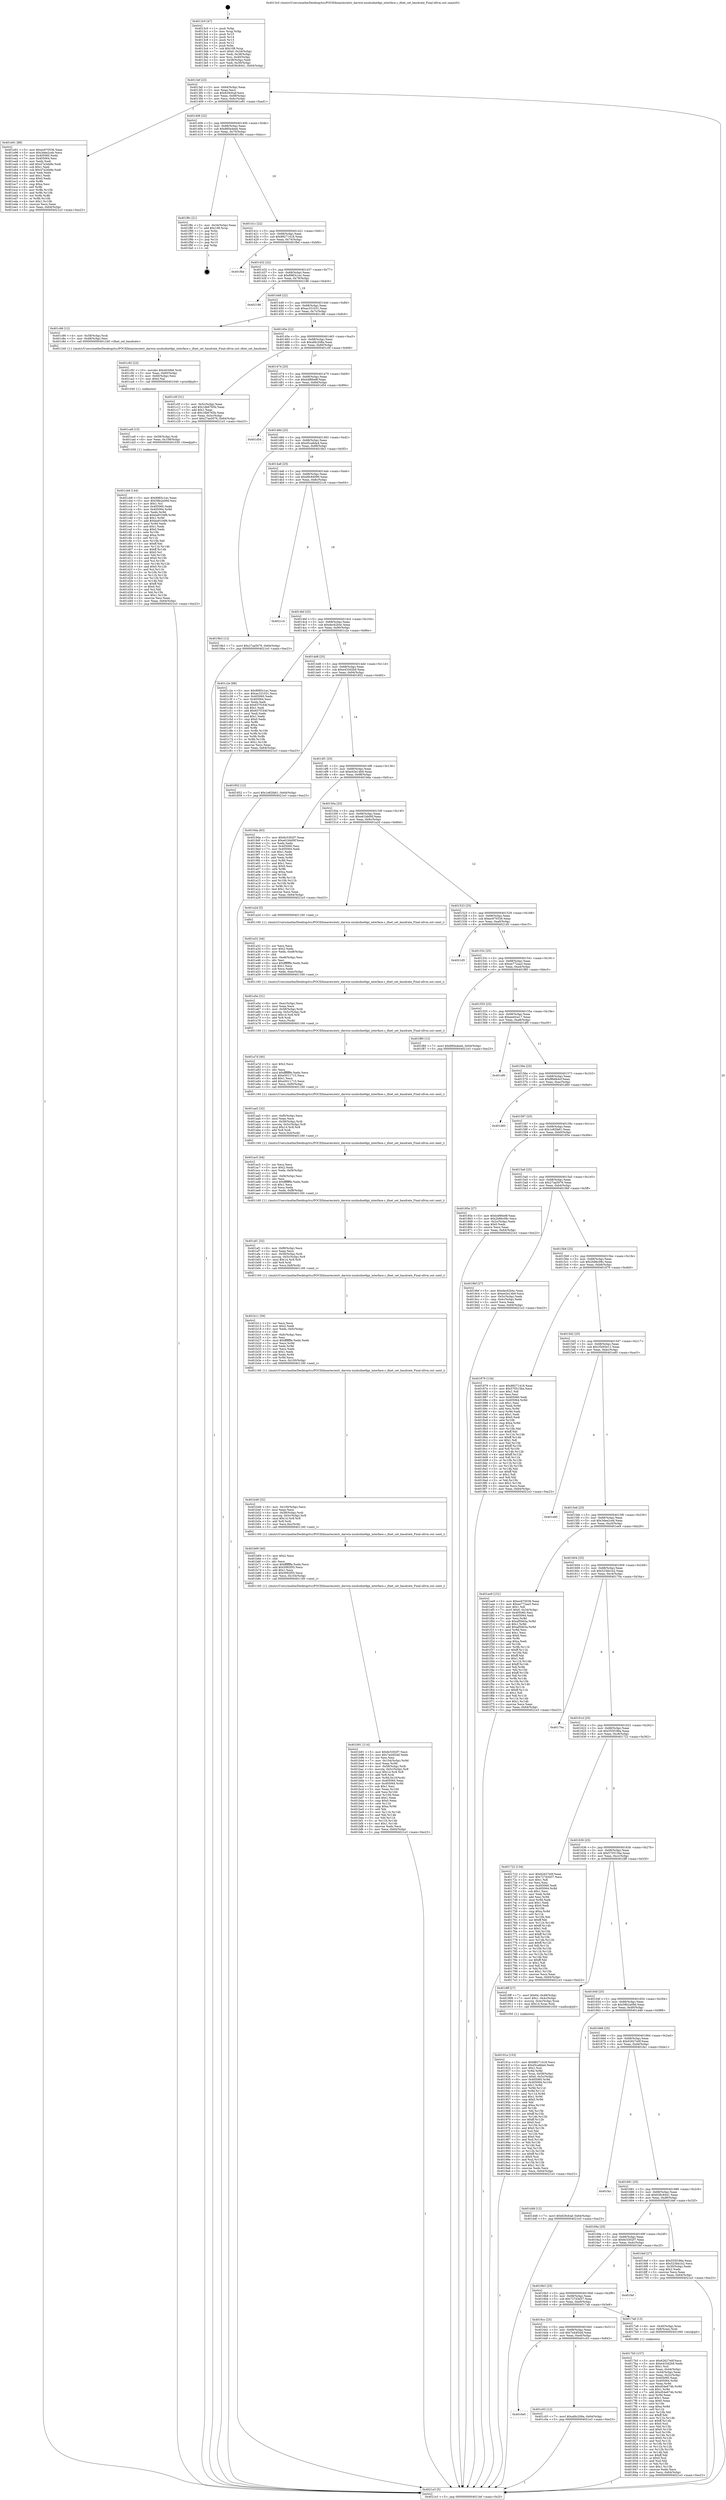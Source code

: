 digraph "0x4013c0" {
  label = "0x4013c0 (/mnt/c/Users/mathe/Desktop/tcc/POCII/binaries/extr_darwin-xnubsdnetkpi_interface.c_ifnet_set_baudrate_Final-ollvm.out::main(0))"
  labelloc = "t"
  node[shape=record]

  Entry [label="",width=0.3,height=0.3,shape=circle,fillcolor=black,style=filled]
  "0x4013ef" [label="{
     0x4013ef [23]\l
     | [instrs]\l
     &nbsp;&nbsp;0x4013ef \<+3\>: mov -0x64(%rbp),%eax\l
     &nbsp;&nbsp;0x4013f2 \<+2\>: mov %eax,%ecx\l
     &nbsp;&nbsp;0x4013f4 \<+6\>: sub $0x829cfcaf,%ecx\l
     &nbsp;&nbsp;0x4013fa \<+3\>: mov %eax,-0x68(%rbp)\l
     &nbsp;&nbsp;0x4013fd \<+3\>: mov %ecx,-0x6c(%rbp)\l
     &nbsp;&nbsp;0x401400 \<+6\>: je 0000000000401e91 \<main+0xad1\>\l
  }"]
  "0x401e91" [label="{
     0x401e91 [88]\l
     | [instrs]\l
     &nbsp;&nbsp;0x401e91 \<+5\>: mov $0xec670536,%eax\l
     &nbsp;&nbsp;0x401e96 \<+5\>: mov $0x3dee2ceb,%ecx\l
     &nbsp;&nbsp;0x401e9b \<+7\>: mov 0x405060,%edx\l
     &nbsp;&nbsp;0x401ea2 \<+7\>: mov 0x405064,%esi\l
     &nbsp;&nbsp;0x401ea9 \<+2\>: mov %edx,%edi\l
     &nbsp;&nbsp;0x401eab \<+6\>: add $0x47a2eb8e,%edi\l
     &nbsp;&nbsp;0x401eb1 \<+3\>: sub $0x1,%edi\l
     &nbsp;&nbsp;0x401eb4 \<+6\>: sub $0x47a2eb8e,%edi\l
     &nbsp;&nbsp;0x401eba \<+3\>: imul %edi,%edx\l
     &nbsp;&nbsp;0x401ebd \<+3\>: and $0x1,%edx\l
     &nbsp;&nbsp;0x401ec0 \<+3\>: cmp $0x0,%edx\l
     &nbsp;&nbsp;0x401ec3 \<+4\>: sete %r8b\l
     &nbsp;&nbsp;0x401ec7 \<+3\>: cmp $0xa,%esi\l
     &nbsp;&nbsp;0x401eca \<+4\>: setl %r9b\l
     &nbsp;&nbsp;0x401ece \<+3\>: mov %r8b,%r10b\l
     &nbsp;&nbsp;0x401ed1 \<+3\>: and %r9b,%r10b\l
     &nbsp;&nbsp;0x401ed4 \<+3\>: xor %r9b,%r8b\l
     &nbsp;&nbsp;0x401ed7 \<+3\>: or %r8b,%r10b\l
     &nbsp;&nbsp;0x401eda \<+4\>: test $0x1,%r10b\l
     &nbsp;&nbsp;0x401ede \<+3\>: cmovne %ecx,%eax\l
     &nbsp;&nbsp;0x401ee1 \<+3\>: mov %eax,-0x64(%rbp)\l
     &nbsp;&nbsp;0x401ee4 \<+5\>: jmp 00000000004021e3 \<main+0xe23\>\l
  }"]
  "0x401406" [label="{
     0x401406 [22]\l
     | [instrs]\l
     &nbsp;&nbsp;0x401406 \<+5\>: jmp 000000000040140b \<main+0x4b\>\l
     &nbsp;&nbsp;0x40140b \<+3\>: mov -0x68(%rbp),%eax\l
     &nbsp;&nbsp;0x40140e \<+5\>: sub $0x860a4eeb,%eax\l
     &nbsp;&nbsp;0x401413 \<+3\>: mov %eax,-0x70(%rbp)\l
     &nbsp;&nbsp;0x401416 \<+6\>: je 0000000000401f8c \<main+0xbcc\>\l
  }"]
  Exit [label="",width=0.3,height=0.3,shape=circle,fillcolor=black,style=filled,peripheries=2]
  "0x401f8c" [label="{
     0x401f8c [21]\l
     | [instrs]\l
     &nbsp;&nbsp;0x401f8c \<+3\>: mov -0x34(%rbp),%eax\l
     &nbsp;&nbsp;0x401f8f \<+7\>: add $0x108,%rsp\l
     &nbsp;&nbsp;0x401f96 \<+1\>: pop %rbx\l
     &nbsp;&nbsp;0x401f97 \<+2\>: pop %r12\l
     &nbsp;&nbsp;0x401f99 \<+2\>: pop %r13\l
     &nbsp;&nbsp;0x401f9b \<+2\>: pop %r14\l
     &nbsp;&nbsp;0x401f9d \<+2\>: pop %r15\l
     &nbsp;&nbsp;0x401f9f \<+1\>: pop %rbp\l
     &nbsp;&nbsp;0x401fa0 \<+1\>: ret\l
  }"]
  "0x40141c" [label="{
     0x40141c [22]\l
     | [instrs]\l
     &nbsp;&nbsp;0x40141c \<+5\>: jmp 0000000000401421 \<main+0x61\>\l
     &nbsp;&nbsp;0x401421 \<+3\>: mov -0x68(%rbp),%eax\l
     &nbsp;&nbsp;0x401424 \<+5\>: sub $0x88271418,%eax\l
     &nbsp;&nbsp;0x401429 \<+3\>: mov %eax,-0x74(%rbp)\l
     &nbsp;&nbsp;0x40142c \<+6\>: je 0000000000401fbd \<main+0xbfd\>\l
  }"]
  "0x401cb8" [label="{
     0x401cb8 [144]\l
     | [instrs]\l
     &nbsp;&nbsp;0x401cb8 \<+5\>: mov $0x8983c1ec,%eax\l
     &nbsp;&nbsp;0x401cbd \<+5\>: mov $0x58b2a09d,%esi\l
     &nbsp;&nbsp;0x401cc2 \<+2\>: mov $0x1,%cl\l
     &nbsp;&nbsp;0x401cc4 \<+7\>: mov 0x405060,%edx\l
     &nbsp;&nbsp;0x401ccb \<+8\>: mov 0x405064,%r8d\l
     &nbsp;&nbsp;0x401cd3 \<+3\>: mov %edx,%r9d\l
     &nbsp;&nbsp;0x401cd6 \<+7\>: sub $0xba9104f6,%r9d\l
     &nbsp;&nbsp;0x401cdd \<+4\>: sub $0x1,%r9d\l
     &nbsp;&nbsp;0x401ce1 \<+7\>: add $0xba9104f6,%r9d\l
     &nbsp;&nbsp;0x401ce8 \<+4\>: imul %r9d,%edx\l
     &nbsp;&nbsp;0x401cec \<+3\>: and $0x1,%edx\l
     &nbsp;&nbsp;0x401cef \<+3\>: cmp $0x0,%edx\l
     &nbsp;&nbsp;0x401cf2 \<+4\>: sete %r10b\l
     &nbsp;&nbsp;0x401cf6 \<+4\>: cmp $0xa,%r8d\l
     &nbsp;&nbsp;0x401cfa \<+4\>: setl %r11b\l
     &nbsp;&nbsp;0x401cfe \<+3\>: mov %r10b,%bl\l
     &nbsp;&nbsp;0x401d01 \<+3\>: xor $0xff,%bl\l
     &nbsp;&nbsp;0x401d04 \<+3\>: mov %r11b,%r14b\l
     &nbsp;&nbsp;0x401d07 \<+4\>: xor $0xff,%r14b\l
     &nbsp;&nbsp;0x401d0b \<+3\>: xor $0x0,%cl\l
     &nbsp;&nbsp;0x401d0e \<+3\>: mov %bl,%r15b\l
     &nbsp;&nbsp;0x401d11 \<+4\>: and $0x0,%r15b\l
     &nbsp;&nbsp;0x401d15 \<+3\>: and %cl,%r10b\l
     &nbsp;&nbsp;0x401d18 \<+3\>: mov %r14b,%r12b\l
     &nbsp;&nbsp;0x401d1b \<+4\>: and $0x0,%r12b\l
     &nbsp;&nbsp;0x401d1f \<+3\>: and %cl,%r11b\l
     &nbsp;&nbsp;0x401d22 \<+3\>: or %r10b,%r15b\l
     &nbsp;&nbsp;0x401d25 \<+3\>: or %r11b,%r12b\l
     &nbsp;&nbsp;0x401d28 \<+3\>: xor %r12b,%r15b\l
     &nbsp;&nbsp;0x401d2b \<+3\>: or %r14b,%bl\l
     &nbsp;&nbsp;0x401d2e \<+3\>: xor $0xff,%bl\l
     &nbsp;&nbsp;0x401d31 \<+3\>: or $0x0,%cl\l
     &nbsp;&nbsp;0x401d34 \<+2\>: and %cl,%bl\l
     &nbsp;&nbsp;0x401d36 \<+3\>: or %bl,%r15b\l
     &nbsp;&nbsp;0x401d39 \<+4\>: test $0x1,%r15b\l
     &nbsp;&nbsp;0x401d3d \<+3\>: cmovne %esi,%eax\l
     &nbsp;&nbsp;0x401d40 \<+3\>: mov %eax,-0x64(%rbp)\l
     &nbsp;&nbsp;0x401d43 \<+5\>: jmp 00000000004021e3 \<main+0xe23\>\l
  }"]
  "0x401fbd" [label="{
     0x401fbd\l
  }", style=dashed]
  "0x401432" [label="{
     0x401432 [22]\l
     | [instrs]\l
     &nbsp;&nbsp;0x401432 \<+5\>: jmp 0000000000401437 \<main+0x77\>\l
     &nbsp;&nbsp;0x401437 \<+3\>: mov -0x68(%rbp),%eax\l
     &nbsp;&nbsp;0x40143a \<+5\>: sub $0x8983c1ec,%eax\l
     &nbsp;&nbsp;0x40143f \<+3\>: mov %eax,-0x78(%rbp)\l
     &nbsp;&nbsp;0x401442 \<+6\>: je 0000000000402186 \<main+0xdc6\>\l
  }"]
  "0x401ca9" [label="{
     0x401ca9 [15]\l
     | [instrs]\l
     &nbsp;&nbsp;0x401ca9 \<+4\>: mov -0x58(%rbp),%rdi\l
     &nbsp;&nbsp;0x401cad \<+6\>: mov %eax,-0x108(%rbp)\l
     &nbsp;&nbsp;0x401cb3 \<+5\>: call 0000000000401030 \<free@plt\>\l
     | [calls]\l
     &nbsp;&nbsp;0x401030 \{1\} (unknown)\l
  }"]
  "0x402186" [label="{
     0x402186\l
  }", style=dashed]
  "0x401448" [label="{
     0x401448 [22]\l
     | [instrs]\l
     &nbsp;&nbsp;0x401448 \<+5\>: jmp 000000000040144d \<main+0x8d\>\l
     &nbsp;&nbsp;0x40144d \<+3\>: mov -0x68(%rbp),%eax\l
     &nbsp;&nbsp;0x401450 \<+5\>: sub $0xac331031,%eax\l
     &nbsp;&nbsp;0x401455 \<+3\>: mov %eax,-0x7c(%rbp)\l
     &nbsp;&nbsp;0x401458 \<+6\>: je 0000000000401c86 \<main+0x8c6\>\l
  }"]
  "0x401c92" [label="{
     0x401c92 [23]\l
     | [instrs]\l
     &nbsp;&nbsp;0x401c92 \<+10\>: movabs $0x4030b6,%rdi\l
     &nbsp;&nbsp;0x401c9c \<+3\>: mov %eax,-0x60(%rbp)\l
     &nbsp;&nbsp;0x401c9f \<+3\>: mov -0x60(%rbp),%esi\l
     &nbsp;&nbsp;0x401ca2 \<+2\>: mov $0x0,%al\l
     &nbsp;&nbsp;0x401ca4 \<+5\>: call 0000000000401040 \<printf@plt\>\l
     | [calls]\l
     &nbsp;&nbsp;0x401040 \{1\} (unknown)\l
  }"]
  "0x401c86" [label="{
     0x401c86 [12]\l
     | [instrs]\l
     &nbsp;&nbsp;0x401c86 \<+4\>: mov -0x58(%rbp),%rdi\l
     &nbsp;&nbsp;0x401c8a \<+3\>: mov -0x48(%rbp),%esi\l
     &nbsp;&nbsp;0x401c8d \<+5\>: call 0000000000401240 \<ifnet_set_baudrate\>\l
     | [calls]\l
     &nbsp;&nbsp;0x401240 \{1\} (/mnt/c/Users/mathe/Desktop/tcc/POCII/binaries/extr_darwin-xnubsdnetkpi_interface.c_ifnet_set_baudrate_Final-ollvm.out::ifnet_set_baudrate)\l
  }"]
  "0x40145e" [label="{
     0x40145e [22]\l
     | [instrs]\l
     &nbsp;&nbsp;0x40145e \<+5\>: jmp 0000000000401463 \<main+0xa3\>\l
     &nbsp;&nbsp;0x401463 \<+3\>: mov -0x68(%rbp),%eax\l
     &nbsp;&nbsp;0x401466 \<+5\>: sub $0xafdc208a,%eax\l
     &nbsp;&nbsp;0x40146b \<+3\>: mov %eax,-0x80(%rbp)\l
     &nbsp;&nbsp;0x40146e \<+6\>: je 0000000000401c0f \<main+0x84f\>\l
  }"]
  "0x4016e5" [label="{
     0x4016e5\l
  }", style=dashed]
  "0x401c0f" [label="{
     0x401c0f [31]\l
     | [instrs]\l
     &nbsp;&nbsp;0x401c0f \<+3\>: mov -0x5c(%rbp),%eax\l
     &nbsp;&nbsp;0x401c12 \<+5\>: add $0x1db6765b,%eax\l
     &nbsp;&nbsp;0x401c17 \<+3\>: add $0x1,%eax\l
     &nbsp;&nbsp;0x401c1a \<+5\>: sub $0x1db6765b,%eax\l
     &nbsp;&nbsp;0x401c1f \<+3\>: mov %eax,-0x5c(%rbp)\l
     &nbsp;&nbsp;0x401c22 \<+7\>: movl $0x27aa5076,-0x64(%rbp)\l
     &nbsp;&nbsp;0x401c29 \<+5\>: jmp 00000000004021e3 \<main+0xe23\>\l
  }"]
  "0x401474" [label="{
     0x401474 [25]\l
     | [instrs]\l
     &nbsp;&nbsp;0x401474 \<+5\>: jmp 0000000000401479 \<main+0xb9\>\l
     &nbsp;&nbsp;0x401479 \<+3\>: mov -0x68(%rbp),%eax\l
     &nbsp;&nbsp;0x40147c \<+5\>: sub $0xb4f66e8f,%eax\l
     &nbsp;&nbsp;0x401481 \<+6\>: mov %eax,-0x84(%rbp)\l
     &nbsp;&nbsp;0x401487 \<+6\>: je 0000000000401d54 \<main+0x994\>\l
  }"]
  "0x401c03" [label="{
     0x401c03 [12]\l
     | [instrs]\l
     &nbsp;&nbsp;0x401c03 \<+7\>: movl $0xafdc208a,-0x64(%rbp)\l
     &nbsp;&nbsp;0x401c0a \<+5\>: jmp 00000000004021e3 \<main+0xe23\>\l
  }"]
  "0x401d54" [label="{
     0x401d54\l
  }", style=dashed]
  "0x40148d" [label="{
     0x40148d [25]\l
     | [instrs]\l
     &nbsp;&nbsp;0x40148d \<+5\>: jmp 0000000000401492 \<main+0xd2\>\l
     &nbsp;&nbsp;0x401492 \<+3\>: mov -0x68(%rbp),%eax\l
     &nbsp;&nbsp;0x401495 \<+5\>: sub $0xd5ca8da4,%eax\l
     &nbsp;&nbsp;0x40149a \<+6\>: mov %eax,-0x88(%rbp)\l
     &nbsp;&nbsp;0x4014a0 \<+6\>: je 00000000004019b3 \<main+0x5f3\>\l
  }"]
  "0x401b91" [label="{
     0x401b91 [114]\l
     | [instrs]\l
     &nbsp;&nbsp;0x401b91 \<+5\>: mov $0x6c5302f7,%ecx\l
     &nbsp;&nbsp;0x401b96 \<+5\>: mov $0x7a44f2dd,%edx\l
     &nbsp;&nbsp;0x401b9b \<+2\>: xor %esi,%esi\l
     &nbsp;&nbsp;0x401b9d \<+7\>: mov -0x104(%rbp),%r9d\l
     &nbsp;&nbsp;0x401ba4 \<+4\>: imul %eax,%r9d\l
     &nbsp;&nbsp;0x401ba8 \<+4\>: mov -0x58(%rbp),%rdi\l
     &nbsp;&nbsp;0x401bac \<+4\>: movslq -0x5c(%rbp),%r8\l
     &nbsp;&nbsp;0x401bb0 \<+4\>: imul $0x14,%r8,%r8\l
     &nbsp;&nbsp;0x401bb4 \<+3\>: add %r8,%rdi\l
     &nbsp;&nbsp;0x401bb7 \<+4\>: mov %r9d,0x10(%rdi)\l
     &nbsp;&nbsp;0x401bbb \<+7\>: mov 0x405060,%eax\l
     &nbsp;&nbsp;0x401bc2 \<+8\>: mov 0x405064,%r9d\l
     &nbsp;&nbsp;0x401bca \<+3\>: sub $0x1,%esi\l
     &nbsp;&nbsp;0x401bcd \<+3\>: mov %eax,%r10d\l
     &nbsp;&nbsp;0x401bd0 \<+3\>: add %esi,%r10d\l
     &nbsp;&nbsp;0x401bd3 \<+4\>: imul %r10d,%eax\l
     &nbsp;&nbsp;0x401bd7 \<+3\>: and $0x1,%eax\l
     &nbsp;&nbsp;0x401bda \<+3\>: cmp $0x0,%eax\l
     &nbsp;&nbsp;0x401bdd \<+4\>: sete %r11b\l
     &nbsp;&nbsp;0x401be1 \<+4\>: cmp $0xa,%r9d\l
     &nbsp;&nbsp;0x401be5 \<+3\>: setl %bl\l
     &nbsp;&nbsp;0x401be8 \<+3\>: mov %r11b,%r14b\l
     &nbsp;&nbsp;0x401beb \<+3\>: and %bl,%r14b\l
     &nbsp;&nbsp;0x401bee \<+3\>: xor %bl,%r11b\l
     &nbsp;&nbsp;0x401bf1 \<+3\>: or %r11b,%r14b\l
     &nbsp;&nbsp;0x401bf4 \<+4\>: test $0x1,%r14b\l
     &nbsp;&nbsp;0x401bf8 \<+3\>: cmovne %edx,%ecx\l
     &nbsp;&nbsp;0x401bfb \<+3\>: mov %ecx,-0x64(%rbp)\l
     &nbsp;&nbsp;0x401bfe \<+5\>: jmp 00000000004021e3 \<main+0xe23\>\l
  }"]
  "0x4019b3" [label="{
     0x4019b3 [12]\l
     | [instrs]\l
     &nbsp;&nbsp;0x4019b3 \<+7\>: movl $0x27aa5076,-0x64(%rbp)\l
     &nbsp;&nbsp;0x4019ba \<+5\>: jmp 00000000004021e3 \<main+0xe23\>\l
  }"]
  "0x4014a6" [label="{
     0x4014a6 [25]\l
     | [instrs]\l
     &nbsp;&nbsp;0x4014a6 \<+5\>: jmp 00000000004014ab \<main+0xeb\>\l
     &nbsp;&nbsp;0x4014ab \<+3\>: mov -0x68(%rbp),%eax\l
     &nbsp;&nbsp;0x4014ae \<+5\>: sub $0xd9c84090,%eax\l
     &nbsp;&nbsp;0x4014b3 \<+6\>: mov %eax,-0x8c(%rbp)\l
     &nbsp;&nbsp;0x4014b9 \<+6\>: je 00000000004021c4 \<main+0xe04\>\l
  }"]
  "0x401b69" [label="{
     0x401b69 [40]\l
     | [instrs]\l
     &nbsp;&nbsp;0x401b69 \<+5\>: mov $0x2,%ecx\l
     &nbsp;&nbsp;0x401b6e \<+1\>: cltd\l
     &nbsp;&nbsp;0x401b6f \<+2\>: idiv %ecx\l
     &nbsp;&nbsp;0x401b71 \<+6\>: imul $0xfffffffe,%edx,%ecx\l
     &nbsp;&nbsp;0x401b77 \<+6\>: add $0x5992f55,%ecx\l
     &nbsp;&nbsp;0x401b7d \<+3\>: add $0x1,%ecx\l
     &nbsp;&nbsp;0x401b80 \<+6\>: sub $0x5992f55,%ecx\l
     &nbsp;&nbsp;0x401b86 \<+6\>: mov %ecx,-0x104(%rbp)\l
     &nbsp;&nbsp;0x401b8c \<+5\>: call 0000000000401160 \<next_i\>\l
     | [calls]\l
     &nbsp;&nbsp;0x401160 \{1\} (/mnt/c/Users/mathe/Desktop/tcc/POCII/binaries/extr_darwin-xnubsdnetkpi_interface.c_ifnet_set_baudrate_Final-ollvm.out::next_i)\l
  }"]
  "0x4021c4" [label="{
     0x4021c4\l
  }", style=dashed]
  "0x4014bf" [label="{
     0x4014bf [25]\l
     | [instrs]\l
     &nbsp;&nbsp;0x4014bf \<+5\>: jmp 00000000004014c4 \<main+0x104\>\l
     &nbsp;&nbsp;0x4014c4 \<+3\>: mov -0x68(%rbp),%eax\l
     &nbsp;&nbsp;0x4014c7 \<+5\>: sub $0xdec62b4c,%eax\l
     &nbsp;&nbsp;0x4014cc \<+6\>: mov %eax,-0x90(%rbp)\l
     &nbsp;&nbsp;0x4014d2 \<+6\>: je 0000000000401c2e \<main+0x86e\>\l
  }"]
  "0x401b49" [label="{
     0x401b49 [32]\l
     | [instrs]\l
     &nbsp;&nbsp;0x401b49 \<+6\>: mov -0x100(%rbp),%ecx\l
     &nbsp;&nbsp;0x401b4f \<+3\>: imul %eax,%ecx\l
     &nbsp;&nbsp;0x401b52 \<+4\>: mov -0x58(%rbp),%rdi\l
     &nbsp;&nbsp;0x401b56 \<+4\>: movslq -0x5c(%rbp),%r8\l
     &nbsp;&nbsp;0x401b5a \<+4\>: imul $0x14,%r8,%r8\l
     &nbsp;&nbsp;0x401b5e \<+3\>: add %r8,%rdi\l
     &nbsp;&nbsp;0x401b61 \<+3\>: mov %ecx,0xc(%rdi)\l
     &nbsp;&nbsp;0x401b64 \<+5\>: call 0000000000401160 \<next_i\>\l
     | [calls]\l
     &nbsp;&nbsp;0x401160 \{1\} (/mnt/c/Users/mathe/Desktop/tcc/POCII/binaries/extr_darwin-xnubsdnetkpi_interface.c_ifnet_set_baudrate_Final-ollvm.out::next_i)\l
  }"]
  "0x401c2e" [label="{
     0x401c2e [88]\l
     | [instrs]\l
     &nbsp;&nbsp;0x401c2e \<+5\>: mov $0x8983c1ec,%eax\l
     &nbsp;&nbsp;0x401c33 \<+5\>: mov $0xac331031,%ecx\l
     &nbsp;&nbsp;0x401c38 \<+7\>: mov 0x405060,%edx\l
     &nbsp;&nbsp;0x401c3f \<+7\>: mov 0x405064,%esi\l
     &nbsp;&nbsp;0x401c46 \<+2\>: mov %edx,%edi\l
     &nbsp;&nbsp;0x401c48 \<+6\>: sub $0x637f164f,%edi\l
     &nbsp;&nbsp;0x401c4e \<+3\>: sub $0x1,%edi\l
     &nbsp;&nbsp;0x401c51 \<+6\>: add $0x637f164f,%edi\l
     &nbsp;&nbsp;0x401c57 \<+3\>: imul %edi,%edx\l
     &nbsp;&nbsp;0x401c5a \<+3\>: and $0x1,%edx\l
     &nbsp;&nbsp;0x401c5d \<+3\>: cmp $0x0,%edx\l
     &nbsp;&nbsp;0x401c60 \<+4\>: sete %r8b\l
     &nbsp;&nbsp;0x401c64 \<+3\>: cmp $0xa,%esi\l
     &nbsp;&nbsp;0x401c67 \<+4\>: setl %r9b\l
     &nbsp;&nbsp;0x401c6b \<+3\>: mov %r8b,%r10b\l
     &nbsp;&nbsp;0x401c6e \<+3\>: and %r9b,%r10b\l
     &nbsp;&nbsp;0x401c71 \<+3\>: xor %r9b,%r8b\l
     &nbsp;&nbsp;0x401c74 \<+3\>: or %r8b,%r10b\l
     &nbsp;&nbsp;0x401c77 \<+4\>: test $0x1,%r10b\l
     &nbsp;&nbsp;0x401c7b \<+3\>: cmovne %ecx,%eax\l
     &nbsp;&nbsp;0x401c7e \<+3\>: mov %eax,-0x64(%rbp)\l
     &nbsp;&nbsp;0x401c81 \<+5\>: jmp 00000000004021e3 \<main+0xe23\>\l
  }"]
  "0x4014d8" [label="{
     0x4014d8 [25]\l
     | [instrs]\l
     &nbsp;&nbsp;0x4014d8 \<+5\>: jmp 00000000004014dd \<main+0x11d\>\l
     &nbsp;&nbsp;0x4014dd \<+3\>: mov -0x68(%rbp),%eax\l
     &nbsp;&nbsp;0x4014e0 \<+5\>: sub $0xe433d2b9,%eax\l
     &nbsp;&nbsp;0x4014e5 \<+6\>: mov %eax,-0x94(%rbp)\l
     &nbsp;&nbsp;0x4014eb \<+6\>: je 0000000000401852 \<main+0x492\>\l
  }"]
  "0x401b11" [label="{
     0x401b11 [56]\l
     | [instrs]\l
     &nbsp;&nbsp;0x401b11 \<+2\>: xor %ecx,%ecx\l
     &nbsp;&nbsp;0x401b13 \<+5\>: mov $0x2,%edx\l
     &nbsp;&nbsp;0x401b18 \<+6\>: mov %edx,-0xfc(%rbp)\l
     &nbsp;&nbsp;0x401b1e \<+1\>: cltd\l
     &nbsp;&nbsp;0x401b1f \<+6\>: mov -0xfc(%rbp),%esi\l
     &nbsp;&nbsp;0x401b25 \<+2\>: idiv %esi\l
     &nbsp;&nbsp;0x401b27 \<+6\>: imul $0xfffffffe,%edx,%edx\l
     &nbsp;&nbsp;0x401b2d \<+3\>: mov %ecx,%r9d\l
     &nbsp;&nbsp;0x401b30 \<+3\>: sub %edx,%r9d\l
     &nbsp;&nbsp;0x401b33 \<+2\>: mov %ecx,%edx\l
     &nbsp;&nbsp;0x401b35 \<+3\>: sub $0x1,%edx\l
     &nbsp;&nbsp;0x401b38 \<+3\>: add %edx,%r9d\l
     &nbsp;&nbsp;0x401b3b \<+3\>: sub %r9d,%ecx\l
     &nbsp;&nbsp;0x401b3e \<+6\>: mov %ecx,-0x100(%rbp)\l
     &nbsp;&nbsp;0x401b44 \<+5\>: call 0000000000401160 \<next_i\>\l
     | [calls]\l
     &nbsp;&nbsp;0x401160 \{1\} (/mnt/c/Users/mathe/Desktop/tcc/POCII/binaries/extr_darwin-xnubsdnetkpi_interface.c_ifnet_set_baudrate_Final-ollvm.out::next_i)\l
  }"]
  "0x401852" [label="{
     0x401852 [12]\l
     | [instrs]\l
     &nbsp;&nbsp;0x401852 \<+7\>: movl $0x1e82fa61,-0x64(%rbp)\l
     &nbsp;&nbsp;0x401859 \<+5\>: jmp 00000000004021e3 \<main+0xe23\>\l
  }"]
  "0x4014f1" [label="{
     0x4014f1 [25]\l
     | [instrs]\l
     &nbsp;&nbsp;0x4014f1 \<+5\>: jmp 00000000004014f6 \<main+0x136\>\l
     &nbsp;&nbsp;0x4014f6 \<+3\>: mov -0x68(%rbp),%eax\l
     &nbsp;&nbsp;0x4014f9 \<+5\>: sub $0xe43e14b9,%eax\l
     &nbsp;&nbsp;0x4014fe \<+6\>: mov %eax,-0x98(%rbp)\l
     &nbsp;&nbsp;0x401504 \<+6\>: je 00000000004019da \<main+0x61a\>\l
  }"]
  "0x401af1" [label="{
     0x401af1 [32]\l
     | [instrs]\l
     &nbsp;&nbsp;0x401af1 \<+6\>: mov -0xf8(%rbp),%ecx\l
     &nbsp;&nbsp;0x401af7 \<+3\>: imul %eax,%ecx\l
     &nbsp;&nbsp;0x401afa \<+4\>: mov -0x58(%rbp),%rdi\l
     &nbsp;&nbsp;0x401afe \<+4\>: movslq -0x5c(%rbp),%r8\l
     &nbsp;&nbsp;0x401b02 \<+4\>: imul $0x14,%r8,%r8\l
     &nbsp;&nbsp;0x401b06 \<+3\>: add %r8,%rdi\l
     &nbsp;&nbsp;0x401b09 \<+3\>: mov %ecx,0x8(%rdi)\l
     &nbsp;&nbsp;0x401b0c \<+5\>: call 0000000000401160 \<next_i\>\l
     | [calls]\l
     &nbsp;&nbsp;0x401160 \{1\} (/mnt/c/Users/mathe/Desktop/tcc/POCII/binaries/extr_darwin-xnubsdnetkpi_interface.c_ifnet_set_baudrate_Final-ollvm.out::next_i)\l
  }"]
  "0x4019da" [label="{
     0x4019da [83]\l
     | [instrs]\l
     &nbsp;&nbsp;0x4019da \<+5\>: mov $0x6c5302f7,%eax\l
     &nbsp;&nbsp;0x4019df \<+5\>: mov $0xe61bb00f,%ecx\l
     &nbsp;&nbsp;0x4019e4 \<+2\>: xor %edx,%edx\l
     &nbsp;&nbsp;0x4019e6 \<+7\>: mov 0x405060,%esi\l
     &nbsp;&nbsp;0x4019ed \<+7\>: mov 0x405064,%edi\l
     &nbsp;&nbsp;0x4019f4 \<+3\>: sub $0x1,%edx\l
     &nbsp;&nbsp;0x4019f7 \<+3\>: mov %esi,%r8d\l
     &nbsp;&nbsp;0x4019fa \<+3\>: add %edx,%r8d\l
     &nbsp;&nbsp;0x4019fd \<+4\>: imul %r8d,%esi\l
     &nbsp;&nbsp;0x401a01 \<+3\>: and $0x1,%esi\l
     &nbsp;&nbsp;0x401a04 \<+3\>: cmp $0x0,%esi\l
     &nbsp;&nbsp;0x401a07 \<+4\>: sete %r9b\l
     &nbsp;&nbsp;0x401a0b \<+3\>: cmp $0xa,%edi\l
     &nbsp;&nbsp;0x401a0e \<+4\>: setl %r10b\l
     &nbsp;&nbsp;0x401a12 \<+3\>: mov %r9b,%r11b\l
     &nbsp;&nbsp;0x401a15 \<+3\>: and %r10b,%r11b\l
     &nbsp;&nbsp;0x401a18 \<+3\>: xor %r10b,%r9b\l
     &nbsp;&nbsp;0x401a1b \<+3\>: or %r9b,%r11b\l
     &nbsp;&nbsp;0x401a1e \<+4\>: test $0x1,%r11b\l
     &nbsp;&nbsp;0x401a22 \<+3\>: cmovne %ecx,%eax\l
     &nbsp;&nbsp;0x401a25 \<+3\>: mov %eax,-0x64(%rbp)\l
     &nbsp;&nbsp;0x401a28 \<+5\>: jmp 00000000004021e3 \<main+0xe23\>\l
  }"]
  "0x40150a" [label="{
     0x40150a [25]\l
     | [instrs]\l
     &nbsp;&nbsp;0x40150a \<+5\>: jmp 000000000040150f \<main+0x14f\>\l
     &nbsp;&nbsp;0x40150f \<+3\>: mov -0x68(%rbp),%eax\l
     &nbsp;&nbsp;0x401512 \<+5\>: sub $0xe61bb00f,%eax\l
     &nbsp;&nbsp;0x401517 \<+6\>: mov %eax,-0x9c(%rbp)\l
     &nbsp;&nbsp;0x40151d \<+6\>: je 0000000000401a2d \<main+0x66d\>\l
  }"]
  "0x401ac5" [label="{
     0x401ac5 [44]\l
     | [instrs]\l
     &nbsp;&nbsp;0x401ac5 \<+2\>: xor %ecx,%ecx\l
     &nbsp;&nbsp;0x401ac7 \<+5\>: mov $0x2,%edx\l
     &nbsp;&nbsp;0x401acc \<+6\>: mov %edx,-0xf4(%rbp)\l
     &nbsp;&nbsp;0x401ad2 \<+1\>: cltd\l
     &nbsp;&nbsp;0x401ad3 \<+6\>: mov -0xf4(%rbp),%esi\l
     &nbsp;&nbsp;0x401ad9 \<+2\>: idiv %esi\l
     &nbsp;&nbsp;0x401adb \<+6\>: imul $0xfffffffe,%edx,%edx\l
     &nbsp;&nbsp;0x401ae1 \<+3\>: sub $0x1,%ecx\l
     &nbsp;&nbsp;0x401ae4 \<+2\>: sub %ecx,%edx\l
     &nbsp;&nbsp;0x401ae6 \<+6\>: mov %edx,-0xf8(%rbp)\l
     &nbsp;&nbsp;0x401aec \<+5\>: call 0000000000401160 \<next_i\>\l
     | [calls]\l
     &nbsp;&nbsp;0x401160 \{1\} (/mnt/c/Users/mathe/Desktop/tcc/POCII/binaries/extr_darwin-xnubsdnetkpi_interface.c_ifnet_set_baudrate_Final-ollvm.out::next_i)\l
  }"]
  "0x401a2d" [label="{
     0x401a2d [5]\l
     | [instrs]\l
     &nbsp;&nbsp;0x401a2d \<+5\>: call 0000000000401160 \<next_i\>\l
     | [calls]\l
     &nbsp;&nbsp;0x401160 \{1\} (/mnt/c/Users/mathe/Desktop/tcc/POCII/binaries/extr_darwin-xnubsdnetkpi_interface.c_ifnet_set_baudrate_Final-ollvm.out::next_i)\l
  }"]
  "0x401523" [label="{
     0x401523 [25]\l
     | [instrs]\l
     &nbsp;&nbsp;0x401523 \<+5\>: jmp 0000000000401528 \<main+0x168\>\l
     &nbsp;&nbsp;0x401528 \<+3\>: mov -0x68(%rbp),%eax\l
     &nbsp;&nbsp;0x40152b \<+5\>: sub $0xec670536,%eax\l
     &nbsp;&nbsp;0x401530 \<+6\>: mov %eax,-0xa0(%rbp)\l
     &nbsp;&nbsp;0x401536 \<+6\>: je 00000000004021d5 \<main+0xe15\>\l
  }"]
  "0x401aa5" [label="{
     0x401aa5 [32]\l
     | [instrs]\l
     &nbsp;&nbsp;0x401aa5 \<+6\>: mov -0xf0(%rbp),%ecx\l
     &nbsp;&nbsp;0x401aab \<+3\>: imul %eax,%ecx\l
     &nbsp;&nbsp;0x401aae \<+4\>: mov -0x58(%rbp),%rdi\l
     &nbsp;&nbsp;0x401ab2 \<+4\>: movslq -0x5c(%rbp),%r8\l
     &nbsp;&nbsp;0x401ab6 \<+4\>: imul $0x14,%r8,%r8\l
     &nbsp;&nbsp;0x401aba \<+3\>: add %r8,%rdi\l
     &nbsp;&nbsp;0x401abd \<+3\>: mov %ecx,0x4(%rdi)\l
     &nbsp;&nbsp;0x401ac0 \<+5\>: call 0000000000401160 \<next_i\>\l
     | [calls]\l
     &nbsp;&nbsp;0x401160 \{1\} (/mnt/c/Users/mathe/Desktop/tcc/POCII/binaries/extr_darwin-xnubsdnetkpi_interface.c_ifnet_set_baudrate_Final-ollvm.out::next_i)\l
  }"]
  "0x4021d5" [label="{
     0x4021d5\l
  }", style=dashed]
  "0x40153c" [label="{
     0x40153c [25]\l
     | [instrs]\l
     &nbsp;&nbsp;0x40153c \<+5\>: jmp 0000000000401541 \<main+0x181\>\l
     &nbsp;&nbsp;0x401541 \<+3\>: mov -0x68(%rbp),%eax\l
     &nbsp;&nbsp;0x401544 \<+5\>: sub $0xee772aa3,%eax\l
     &nbsp;&nbsp;0x401549 \<+6\>: mov %eax,-0xa4(%rbp)\l
     &nbsp;&nbsp;0x40154f \<+6\>: je 0000000000401f80 \<main+0xbc0\>\l
  }"]
  "0x401a7d" [label="{
     0x401a7d [40]\l
     | [instrs]\l
     &nbsp;&nbsp;0x401a7d \<+5\>: mov $0x2,%ecx\l
     &nbsp;&nbsp;0x401a82 \<+1\>: cltd\l
     &nbsp;&nbsp;0x401a83 \<+2\>: idiv %ecx\l
     &nbsp;&nbsp;0x401a85 \<+6\>: imul $0xfffffffe,%edx,%ecx\l
     &nbsp;&nbsp;0x401a8b \<+6\>: sub $0xe5011715,%ecx\l
     &nbsp;&nbsp;0x401a91 \<+3\>: add $0x1,%ecx\l
     &nbsp;&nbsp;0x401a94 \<+6\>: add $0xe5011715,%ecx\l
     &nbsp;&nbsp;0x401a9a \<+6\>: mov %ecx,-0xf0(%rbp)\l
     &nbsp;&nbsp;0x401aa0 \<+5\>: call 0000000000401160 \<next_i\>\l
     | [calls]\l
     &nbsp;&nbsp;0x401160 \{1\} (/mnt/c/Users/mathe/Desktop/tcc/POCII/binaries/extr_darwin-xnubsdnetkpi_interface.c_ifnet_set_baudrate_Final-ollvm.out::next_i)\l
  }"]
  "0x401f80" [label="{
     0x401f80 [12]\l
     | [instrs]\l
     &nbsp;&nbsp;0x401f80 \<+7\>: movl $0x860a4eeb,-0x64(%rbp)\l
     &nbsp;&nbsp;0x401f87 \<+5\>: jmp 00000000004021e3 \<main+0xe23\>\l
  }"]
  "0x401555" [label="{
     0x401555 [25]\l
     | [instrs]\l
     &nbsp;&nbsp;0x401555 \<+5\>: jmp 000000000040155a \<main+0x19a\>\l
     &nbsp;&nbsp;0x40155a \<+3\>: mov -0x68(%rbp),%eax\l
     &nbsp;&nbsp;0x40155d \<+5\>: sub $0xeee0ce17,%eax\l
     &nbsp;&nbsp;0x401562 \<+6\>: mov %eax,-0xa8(%rbp)\l
     &nbsp;&nbsp;0x401568 \<+6\>: je 0000000000401df0 \<main+0xa30\>\l
  }"]
  "0x401a5e" [label="{
     0x401a5e [31]\l
     | [instrs]\l
     &nbsp;&nbsp;0x401a5e \<+6\>: mov -0xec(%rbp),%ecx\l
     &nbsp;&nbsp;0x401a64 \<+3\>: imul %eax,%ecx\l
     &nbsp;&nbsp;0x401a67 \<+4\>: mov -0x58(%rbp),%rdi\l
     &nbsp;&nbsp;0x401a6b \<+4\>: movslq -0x5c(%rbp),%r8\l
     &nbsp;&nbsp;0x401a6f \<+4\>: imul $0x14,%r8,%r8\l
     &nbsp;&nbsp;0x401a73 \<+3\>: add %r8,%rdi\l
     &nbsp;&nbsp;0x401a76 \<+2\>: mov %ecx,(%rdi)\l
     &nbsp;&nbsp;0x401a78 \<+5\>: call 0000000000401160 \<next_i\>\l
     | [calls]\l
     &nbsp;&nbsp;0x401160 \{1\} (/mnt/c/Users/mathe/Desktop/tcc/POCII/binaries/extr_darwin-xnubsdnetkpi_interface.c_ifnet_set_baudrate_Final-ollvm.out::next_i)\l
  }"]
  "0x401df0" [label="{
     0x401df0\l
  }", style=dashed]
  "0x40156e" [label="{
     0x40156e [25]\l
     | [instrs]\l
     &nbsp;&nbsp;0x40156e \<+5\>: jmp 0000000000401573 \<main+0x1b3\>\l
     &nbsp;&nbsp;0x401573 \<+3\>: mov -0x68(%rbp),%eax\l
     &nbsp;&nbsp;0x401576 \<+5\>: sub $0xf8b6b4cf,%eax\l
     &nbsp;&nbsp;0x40157b \<+6\>: mov %eax,-0xac(%rbp)\l
     &nbsp;&nbsp;0x401581 \<+6\>: je 0000000000401d60 \<main+0x9a0\>\l
  }"]
  "0x401a32" [label="{
     0x401a32 [44]\l
     | [instrs]\l
     &nbsp;&nbsp;0x401a32 \<+2\>: xor %ecx,%ecx\l
     &nbsp;&nbsp;0x401a34 \<+5\>: mov $0x2,%edx\l
     &nbsp;&nbsp;0x401a39 \<+6\>: mov %edx,-0xe8(%rbp)\l
     &nbsp;&nbsp;0x401a3f \<+1\>: cltd\l
     &nbsp;&nbsp;0x401a40 \<+6\>: mov -0xe8(%rbp),%esi\l
     &nbsp;&nbsp;0x401a46 \<+2\>: idiv %esi\l
     &nbsp;&nbsp;0x401a48 \<+6\>: imul $0xfffffffe,%edx,%edx\l
     &nbsp;&nbsp;0x401a4e \<+3\>: sub $0x1,%ecx\l
     &nbsp;&nbsp;0x401a51 \<+2\>: sub %ecx,%edx\l
     &nbsp;&nbsp;0x401a53 \<+6\>: mov %edx,-0xec(%rbp)\l
     &nbsp;&nbsp;0x401a59 \<+5\>: call 0000000000401160 \<next_i\>\l
     | [calls]\l
     &nbsp;&nbsp;0x401160 \{1\} (/mnt/c/Users/mathe/Desktop/tcc/POCII/binaries/extr_darwin-xnubsdnetkpi_interface.c_ifnet_set_baudrate_Final-ollvm.out::next_i)\l
  }"]
  "0x401d60" [label="{
     0x401d60\l
  }", style=dashed]
  "0x401587" [label="{
     0x401587 [25]\l
     | [instrs]\l
     &nbsp;&nbsp;0x401587 \<+5\>: jmp 000000000040158c \<main+0x1cc\>\l
     &nbsp;&nbsp;0x40158c \<+3\>: mov -0x68(%rbp),%eax\l
     &nbsp;&nbsp;0x40158f \<+5\>: sub $0x1e82fa61,%eax\l
     &nbsp;&nbsp;0x401594 \<+6\>: mov %eax,-0xb0(%rbp)\l
     &nbsp;&nbsp;0x40159a \<+6\>: je 000000000040185e \<main+0x49e\>\l
  }"]
  "0x40191a" [label="{
     0x40191a [153]\l
     | [instrs]\l
     &nbsp;&nbsp;0x40191a \<+5\>: mov $0x88271418,%ecx\l
     &nbsp;&nbsp;0x40191f \<+5\>: mov $0xd5ca8da4,%edx\l
     &nbsp;&nbsp;0x401924 \<+3\>: mov $0x1,%sil\l
     &nbsp;&nbsp;0x401927 \<+3\>: xor %r8d,%r8d\l
     &nbsp;&nbsp;0x40192a \<+4\>: mov %rax,-0x58(%rbp)\l
     &nbsp;&nbsp;0x40192e \<+7\>: movl $0x0,-0x5c(%rbp)\l
     &nbsp;&nbsp;0x401935 \<+8\>: mov 0x405060,%r9d\l
     &nbsp;&nbsp;0x40193d \<+8\>: mov 0x405064,%r10d\l
     &nbsp;&nbsp;0x401945 \<+4\>: sub $0x1,%r8d\l
     &nbsp;&nbsp;0x401949 \<+3\>: mov %r9d,%r11d\l
     &nbsp;&nbsp;0x40194c \<+3\>: add %r8d,%r11d\l
     &nbsp;&nbsp;0x40194f \<+4\>: imul %r11d,%r9d\l
     &nbsp;&nbsp;0x401953 \<+4\>: and $0x1,%r9d\l
     &nbsp;&nbsp;0x401957 \<+4\>: cmp $0x0,%r9d\l
     &nbsp;&nbsp;0x40195b \<+3\>: sete %bl\l
     &nbsp;&nbsp;0x40195e \<+4\>: cmp $0xa,%r10d\l
     &nbsp;&nbsp;0x401962 \<+4\>: setl %r14b\l
     &nbsp;&nbsp;0x401966 \<+3\>: mov %bl,%r15b\l
     &nbsp;&nbsp;0x401969 \<+4\>: xor $0xff,%r15b\l
     &nbsp;&nbsp;0x40196d \<+3\>: mov %r14b,%r12b\l
     &nbsp;&nbsp;0x401970 \<+4\>: xor $0xff,%r12b\l
     &nbsp;&nbsp;0x401974 \<+4\>: xor $0x0,%sil\l
     &nbsp;&nbsp;0x401978 \<+3\>: mov %r15b,%r13b\l
     &nbsp;&nbsp;0x40197b \<+4\>: and $0x0,%r13b\l
     &nbsp;&nbsp;0x40197f \<+3\>: and %sil,%bl\l
     &nbsp;&nbsp;0x401982 \<+3\>: mov %r12b,%al\l
     &nbsp;&nbsp;0x401985 \<+2\>: and $0x0,%al\l
     &nbsp;&nbsp;0x401987 \<+3\>: and %sil,%r14b\l
     &nbsp;&nbsp;0x40198a \<+3\>: or %bl,%r13b\l
     &nbsp;&nbsp;0x40198d \<+3\>: or %r14b,%al\l
     &nbsp;&nbsp;0x401990 \<+3\>: xor %al,%r13b\l
     &nbsp;&nbsp;0x401993 \<+3\>: or %r12b,%r15b\l
     &nbsp;&nbsp;0x401996 \<+4\>: xor $0xff,%r15b\l
     &nbsp;&nbsp;0x40199a \<+4\>: or $0x0,%sil\l
     &nbsp;&nbsp;0x40199e \<+3\>: and %sil,%r15b\l
     &nbsp;&nbsp;0x4019a1 \<+3\>: or %r15b,%r13b\l
     &nbsp;&nbsp;0x4019a4 \<+4\>: test $0x1,%r13b\l
     &nbsp;&nbsp;0x4019a8 \<+3\>: cmovne %edx,%ecx\l
     &nbsp;&nbsp;0x4019ab \<+3\>: mov %ecx,-0x64(%rbp)\l
     &nbsp;&nbsp;0x4019ae \<+5\>: jmp 00000000004021e3 \<main+0xe23\>\l
  }"]
  "0x40185e" [label="{
     0x40185e [27]\l
     | [instrs]\l
     &nbsp;&nbsp;0x40185e \<+5\>: mov $0xb4f66e8f,%eax\l
     &nbsp;&nbsp;0x401863 \<+5\>: mov $0x2b86c08c,%ecx\l
     &nbsp;&nbsp;0x401868 \<+3\>: mov -0x2c(%rbp),%edx\l
     &nbsp;&nbsp;0x40186b \<+3\>: cmp $0x0,%edx\l
     &nbsp;&nbsp;0x40186e \<+3\>: cmove %ecx,%eax\l
     &nbsp;&nbsp;0x401871 \<+3\>: mov %eax,-0x64(%rbp)\l
     &nbsp;&nbsp;0x401874 \<+5\>: jmp 00000000004021e3 \<main+0xe23\>\l
  }"]
  "0x4015a0" [label="{
     0x4015a0 [25]\l
     | [instrs]\l
     &nbsp;&nbsp;0x4015a0 \<+5\>: jmp 00000000004015a5 \<main+0x1e5\>\l
     &nbsp;&nbsp;0x4015a5 \<+3\>: mov -0x68(%rbp),%eax\l
     &nbsp;&nbsp;0x4015a8 \<+5\>: sub $0x27aa5076,%eax\l
     &nbsp;&nbsp;0x4015ad \<+6\>: mov %eax,-0xb4(%rbp)\l
     &nbsp;&nbsp;0x4015b3 \<+6\>: je 00000000004019bf \<main+0x5ff\>\l
  }"]
  "0x4017b5" [label="{
     0x4017b5 [157]\l
     | [instrs]\l
     &nbsp;&nbsp;0x4017b5 \<+5\>: mov $0x62627e0f,%ecx\l
     &nbsp;&nbsp;0x4017ba \<+5\>: mov $0xe433d2b9,%edx\l
     &nbsp;&nbsp;0x4017bf \<+3\>: mov $0x1,%sil\l
     &nbsp;&nbsp;0x4017c2 \<+3\>: mov %eax,-0x44(%rbp)\l
     &nbsp;&nbsp;0x4017c5 \<+3\>: mov -0x44(%rbp),%eax\l
     &nbsp;&nbsp;0x4017c8 \<+3\>: mov %eax,-0x2c(%rbp)\l
     &nbsp;&nbsp;0x4017cb \<+7\>: mov 0x405060,%eax\l
     &nbsp;&nbsp;0x4017d2 \<+8\>: mov 0x405064,%r8d\l
     &nbsp;&nbsp;0x4017da \<+3\>: mov %eax,%r9d\l
     &nbsp;&nbsp;0x4017dd \<+7\>: sub $0xd54e674b,%r9d\l
     &nbsp;&nbsp;0x4017e4 \<+4\>: sub $0x1,%r9d\l
     &nbsp;&nbsp;0x4017e8 \<+7\>: add $0xd54e674b,%r9d\l
     &nbsp;&nbsp;0x4017ef \<+4\>: imul %r9d,%eax\l
     &nbsp;&nbsp;0x4017f3 \<+3\>: and $0x1,%eax\l
     &nbsp;&nbsp;0x4017f6 \<+3\>: cmp $0x0,%eax\l
     &nbsp;&nbsp;0x4017f9 \<+4\>: sete %r10b\l
     &nbsp;&nbsp;0x4017fd \<+4\>: cmp $0xa,%r8d\l
     &nbsp;&nbsp;0x401801 \<+4\>: setl %r11b\l
     &nbsp;&nbsp;0x401805 \<+3\>: mov %r10b,%bl\l
     &nbsp;&nbsp;0x401808 \<+3\>: xor $0xff,%bl\l
     &nbsp;&nbsp;0x40180b \<+3\>: mov %r11b,%r14b\l
     &nbsp;&nbsp;0x40180e \<+4\>: xor $0xff,%r14b\l
     &nbsp;&nbsp;0x401812 \<+4\>: xor $0x0,%sil\l
     &nbsp;&nbsp;0x401816 \<+3\>: mov %bl,%r15b\l
     &nbsp;&nbsp;0x401819 \<+4\>: and $0x0,%r15b\l
     &nbsp;&nbsp;0x40181d \<+3\>: and %sil,%r10b\l
     &nbsp;&nbsp;0x401820 \<+3\>: mov %r14b,%r12b\l
     &nbsp;&nbsp;0x401823 \<+4\>: and $0x0,%r12b\l
     &nbsp;&nbsp;0x401827 \<+3\>: and %sil,%r11b\l
     &nbsp;&nbsp;0x40182a \<+3\>: or %r10b,%r15b\l
     &nbsp;&nbsp;0x40182d \<+3\>: or %r11b,%r12b\l
     &nbsp;&nbsp;0x401830 \<+3\>: xor %r12b,%r15b\l
     &nbsp;&nbsp;0x401833 \<+3\>: or %r14b,%bl\l
     &nbsp;&nbsp;0x401836 \<+3\>: xor $0xff,%bl\l
     &nbsp;&nbsp;0x401839 \<+4\>: or $0x0,%sil\l
     &nbsp;&nbsp;0x40183d \<+3\>: and %sil,%bl\l
     &nbsp;&nbsp;0x401840 \<+3\>: or %bl,%r15b\l
     &nbsp;&nbsp;0x401843 \<+4\>: test $0x1,%r15b\l
     &nbsp;&nbsp;0x401847 \<+3\>: cmovne %edx,%ecx\l
     &nbsp;&nbsp;0x40184a \<+3\>: mov %ecx,-0x64(%rbp)\l
     &nbsp;&nbsp;0x40184d \<+5\>: jmp 00000000004021e3 \<main+0xe23\>\l
  }"]
  "0x4019bf" [label="{
     0x4019bf [27]\l
     | [instrs]\l
     &nbsp;&nbsp;0x4019bf \<+5\>: mov $0xdec62b4c,%eax\l
     &nbsp;&nbsp;0x4019c4 \<+5\>: mov $0xe43e14b9,%ecx\l
     &nbsp;&nbsp;0x4019c9 \<+3\>: mov -0x5c(%rbp),%edx\l
     &nbsp;&nbsp;0x4019cc \<+3\>: cmp -0x4c(%rbp),%edx\l
     &nbsp;&nbsp;0x4019cf \<+3\>: cmovl %ecx,%eax\l
     &nbsp;&nbsp;0x4019d2 \<+3\>: mov %eax,-0x64(%rbp)\l
     &nbsp;&nbsp;0x4019d5 \<+5\>: jmp 00000000004021e3 \<main+0xe23\>\l
  }"]
  "0x4015b9" [label="{
     0x4015b9 [25]\l
     | [instrs]\l
     &nbsp;&nbsp;0x4015b9 \<+5\>: jmp 00000000004015be \<main+0x1fe\>\l
     &nbsp;&nbsp;0x4015be \<+3\>: mov -0x68(%rbp),%eax\l
     &nbsp;&nbsp;0x4015c1 \<+5\>: sub $0x2b86c08c,%eax\l
     &nbsp;&nbsp;0x4015c6 \<+6\>: mov %eax,-0xb8(%rbp)\l
     &nbsp;&nbsp;0x4015cc \<+6\>: je 0000000000401879 \<main+0x4b9\>\l
  }"]
  "0x4016cc" [label="{
     0x4016cc [25]\l
     | [instrs]\l
     &nbsp;&nbsp;0x4016cc \<+5\>: jmp 00000000004016d1 \<main+0x311\>\l
     &nbsp;&nbsp;0x4016d1 \<+3\>: mov -0x68(%rbp),%eax\l
     &nbsp;&nbsp;0x4016d4 \<+5\>: sub $0x7a44f2dd,%eax\l
     &nbsp;&nbsp;0x4016d9 \<+6\>: mov %eax,-0xe4(%rbp)\l
     &nbsp;&nbsp;0x4016df \<+6\>: je 0000000000401c03 \<main+0x843\>\l
  }"]
  "0x401879" [label="{
     0x401879 [134]\l
     | [instrs]\l
     &nbsp;&nbsp;0x401879 \<+5\>: mov $0x88271418,%eax\l
     &nbsp;&nbsp;0x40187e \<+5\>: mov $0x570515ba,%ecx\l
     &nbsp;&nbsp;0x401883 \<+2\>: mov $0x1,%dl\l
     &nbsp;&nbsp;0x401885 \<+2\>: xor %esi,%esi\l
     &nbsp;&nbsp;0x401887 \<+7\>: mov 0x405060,%edi\l
     &nbsp;&nbsp;0x40188e \<+8\>: mov 0x405064,%r8d\l
     &nbsp;&nbsp;0x401896 \<+3\>: sub $0x1,%esi\l
     &nbsp;&nbsp;0x401899 \<+3\>: mov %edi,%r9d\l
     &nbsp;&nbsp;0x40189c \<+3\>: add %esi,%r9d\l
     &nbsp;&nbsp;0x40189f \<+4\>: imul %r9d,%edi\l
     &nbsp;&nbsp;0x4018a3 \<+3\>: and $0x1,%edi\l
     &nbsp;&nbsp;0x4018a6 \<+3\>: cmp $0x0,%edi\l
     &nbsp;&nbsp;0x4018a9 \<+4\>: sete %r10b\l
     &nbsp;&nbsp;0x4018ad \<+4\>: cmp $0xa,%r8d\l
     &nbsp;&nbsp;0x4018b1 \<+4\>: setl %r11b\l
     &nbsp;&nbsp;0x4018b5 \<+3\>: mov %r10b,%bl\l
     &nbsp;&nbsp;0x4018b8 \<+3\>: xor $0xff,%bl\l
     &nbsp;&nbsp;0x4018bb \<+3\>: mov %r11b,%r14b\l
     &nbsp;&nbsp;0x4018be \<+4\>: xor $0xff,%r14b\l
     &nbsp;&nbsp;0x4018c2 \<+3\>: xor $0x1,%dl\l
     &nbsp;&nbsp;0x4018c5 \<+3\>: mov %bl,%r15b\l
     &nbsp;&nbsp;0x4018c8 \<+4\>: and $0xff,%r15b\l
     &nbsp;&nbsp;0x4018cc \<+3\>: and %dl,%r10b\l
     &nbsp;&nbsp;0x4018cf \<+3\>: mov %r14b,%r12b\l
     &nbsp;&nbsp;0x4018d2 \<+4\>: and $0xff,%r12b\l
     &nbsp;&nbsp;0x4018d6 \<+3\>: and %dl,%r11b\l
     &nbsp;&nbsp;0x4018d9 \<+3\>: or %r10b,%r15b\l
     &nbsp;&nbsp;0x4018dc \<+3\>: or %r11b,%r12b\l
     &nbsp;&nbsp;0x4018df \<+3\>: xor %r12b,%r15b\l
     &nbsp;&nbsp;0x4018e2 \<+3\>: or %r14b,%bl\l
     &nbsp;&nbsp;0x4018e5 \<+3\>: xor $0xff,%bl\l
     &nbsp;&nbsp;0x4018e8 \<+3\>: or $0x1,%dl\l
     &nbsp;&nbsp;0x4018eb \<+2\>: and %dl,%bl\l
     &nbsp;&nbsp;0x4018ed \<+3\>: or %bl,%r15b\l
     &nbsp;&nbsp;0x4018f0 \<+4\>: test $0x1,%r15b\l
     &nbsp;&nbsp;0x4018f4 \<+3\>: cmovne %ecx,%eax\l
     &nbsp;&nbsp;0x4018f7 \<+3\>: mov %eax,-0x64(%rbp)\l
     &nbsp;&nbsp;0x4018fa \<+5\>: jmp 00000000004021e3 \<main+0xe23\>\l
  }"]
  "0x4015d2" [label="{
     0x4015d2 [25]\l
     | [instrs]\l
     &nbsp;&nbsp;0x4015d2 \<+5\>: jmp 00000000004015d7 \<main+0x217\>\l
     &nbsp;&nbsp;0x4015d7 \<+3\>: mov -0x68(%rbp),%eax\l
     &nbsp;&nbsp;0x4015da \<+5\>: sub $0x35e93e11,%eax\l
     &nbsp;&nbsp;0x4015df \<+6\>: mov %eax,-0xbc(%rbp)\l
     &nbsp;&nbsp;0x4015e5 \<+6\>: je 0000000000401e85 \<main+0xac5\>\l
  }"]
  "0x4017a8" [label="{
     0x4017a8 [13]\l
     | [instrs]\l
     &nbsp;&nbsp;0x4017a8 \<+4\>: mov -0x40(%rbp),%rax\l
     &nbsp;&nbsp;0x4017ac \<+4\>: mov 0x8(%rax),%rdi\l
     &nbsp;&nbsp;0x4017b0 \<+5\>: call 0000000000401060 \<atoi@plt\>\l
     | [calls]\l
     &nbsp;&nbsp;0x401060 \{1\} (unknown)\l
  }"]
  "0x401e85" [label="{
     0x401e85\l
  }", style=dashed]
  "0x4015eb" [label="{
     0x4015eb [25]\l
     | [instrs]\l
     &nbsp;&nbsp;0x4015eb \<+5\>: jmp 00000000004015f0 \<main+0x230\>\l
     &nbsp;&nbsp;0x4015f0 \<+3\>: mov -0x68(%rbp),%eax\l
     &nbsp;&nbsp;0x4015f3 \<+5\>: sub $0x3dee2ceb,%eax\l
     &nbsp;&nbsp;0x4015f8 \<+6\>: mov %eax,-0xc0(%rbp)\l
     &nbsp;&nbsp;0x4015fe \<+6\>: je 0000000000401ee9 \<main+0xb29\>\l
  }"]
  "0x4016b3" [label="{
     0x4016b3 [25]\l
     | [instrs]\l
     &nbsp;&nbsp;0x4016b3 \<+5\>: jmp 00000000004016b8 \<main+0x2f8\>\l
     &nbsp;&nbsp;0x4016b8 \<+3\>: mov -0x68(%rbp),%eax\l
     &nbsp;&nbsp;0x4016bb \<+5\>: sub $0x727d3d37,%eax\l
     &nbsp;&nbsp;0x4016c0 \<+6\>: mov %eax,-0xe0(%rbp)\l
     &nbsp;&nbsp;0x4016c6 \<+6\>: je 00000000004017a8 \<main+0x3e8\>\l
  }"]
  "0x401ee9" [label="{
     0x401ee9 [151]\l
     | [instrs]\l
     &nbsp;&nbsp;0x401ee9 \<+5\>: mov $0xec670536,%eax\l
     &nbsp;&nbsp;0x401eee \<+5\>: mov $0xee772aa3,%ecx\l
     &nbsp;&nbsp;0x401ef3 \<+2\>: mov $0x1,%dl\l
     &nbsp;&nbsp;0x401ef5 \<+7\>: movl $0x0,-0x34(%rbp)\l
     &nbsp;&nbsp;0x401efc \<+7\>: mov 0x405060,%esi\l
     &nbsp;&nbsp;0x401f03 \<+7\>: mov 0x405064,%edi\l
     &nbsp;&nbsp;0x401f0a \<+3\>: mov %esi,%r8d\l
     &nbsp;&nbsp;0x401f0d \<+7\>: sub $0xaf59d3a,%r8d\l
     &nbsp;&nbsp;0x401f14 \<+4\>: sub $0x1,%r8d\l
     &nbsp;&nbsp;0x401f18 \<+7\>: add $0xaf59d3a,%r8d\l
     &nbsp;&nbsp;0x401f1f \<+4\>: imul %r8d,%esi\l
     &nbsp;&nbsp;0x401f23 \<+3\>: and $0x1,%esi\l
     &nbsp;&nbsp;0x401f26 \<+3\>: cmp $0x0,%esi\l
     &nbsp;&nbsp;0x401f29 \<+4\>: sete %r9b\l
     &nbsp;&nbsp;0x401f2d \<+3\>: cmp $0xa,%edi\l
     &nbsp;&nbsp;0x401f30 \<+4\>: setl %r10b\l
     &nbsp;&nbsp;0x401f34 \<+3\>: mov %r9b,%r11b\l
     &nbsp;&nbsp;0x401f37 \<+4\>: xor $0xff,%r11b\l
     &nbsp;&nbsp;0x401f3b \<+3\>: mov %r10b,%bl\l
     &nbsp;&nbsp;0x401f3e \<+3\>: xor $0xff,%bl\l
     &nbsp;&nbsp;0x401f41 \<+3\>: xor $0x1,%dl\l
     &nbsp;&nbsp;0x401f44 \<+3\>: mov %r11b,%r14b\l
     &nbsp;&nbsp;0x401f47 \<+4\>: and $0xff,%r14b\l
     &nbsp;&nbsp;0x401f4b \<+3\>: and %dl,%r9b\l
     &nbsp;&nbsp;0x401f4e \<+3\>: mov %bl,%r15b\l
     &nbsp;&nbsp;0x401f51 \<+4\>: and $0xff,%r15b\l
     &nbsp;&nbsp;0x401f55 \<+3\>: and %dl,%r10b\l
     &nbsp;&nbsp;0x401f58 \<+3\>: or %r9b,%r14b\l
     &nbsp;&nbsp;0x401f5b \<+3\>: or %r10b,%r15b\l
     &nbsp;&nbsp;0x401f5e \<+3\>: xor %r15b,%r14b\l
     &nbsp;&nbsp;0x401f61 \<+3\>: or %bl,%r11b\l
     &nbsp;&nbsp;0x401f64 \<+4\>: xor $0xff,%r11b\l
     &nbsp;&nbsp;0x401f68 \<+3\>: or $0x1,%dl\l
     &nbsp;&nbsp;0x401f6b \<+3\>: and %dl,%r11b\l
     &nbsp;&nbsp;0x401f6e \<+3\>: or %r11b,%r14b\l
     &nbsp;&nbsp;0x401f71 \<+4\>: test $0x1,%r14b\l
     &nbsp;&nbsp;0x401f75 \<+3\>: cmovne %ecx,%eax\l
     &nbsp;&nbsp;0x401f78 \<+3\>: mov %eax,-0x64(%rbp)\l
     &nbsp;&nbsp;0x401f7b \<+5\>: jmp 00000000004021e3 \<main+0xe23\>\l
  }"]
  "0x401604" [label="{
     0x401604 [25]\l
     | [instrs]\l
     &nbsp;&nbsp;0x401604 \<+5\>: jmp 0000000000401609 \<main+0x249\>\l
     &nbsp;&nbsp;0x401609 \<+3\>: mov -0x68(%rbp),%eax\l
     &nbsp;&nbsp;0x40160c \<+5\>: sub $0x523bb1b2,%eax\l
     &nbsp;&nbsp;0x401611 \<+6\>: mov %eax,-0xc4(%rbp)\l
     &nbsp;&nbsp;0x401617 \<+6\>: je 000000000040170a \<main+0x34a\>\l
  }"]
  "0x401fef" [label="{
     0x401fef\l
  }", style=dashed]
  "0x40170a" [label="{
     0x40170a\l
  }", style=dashed]
  "0x40161d" [label="{
     0x40161d [25]\l
     | [instrs]\l
     &nbsp;&nbsp;0x40161d \<+5\>: jmp 0000000000401622 \<main+0x262\>\l
     &nbsp;&nbsp;0x401622 \<+3\>: mov -0x68(%rbp),%eax\l
     &nbsp;&nbsp;0x401625 \<+5\>: sub $0x555f186a,%eax\l
     &nbsp;&nbsp;0x40162a \<+6\>: mov %eax,-0xc8(%rbp)\l
     &nbsp;&nbsp;0x401630 \<+6\>: je 0000000000401722 \<main+0x362\>\l
  }"]
  "0x4013c0" [label="{
     0x4013c0 [47]\l
     | [instrs]\l
     &nbsp;&nbsp;0x4013c0 \<+1\>: push %rbp\l
     &nbsp;&nbsp;0x4013c1 \<+3\>: mov %rsp,%rbp\l
     &nbsp;&nbsp;0x4013c4 \<+2\>: push %r15\l
     &nbsp;&nbsp;0x4013c6 \<+2\>: push %r14\l
     &nbsp;&nbsp;0x4013c8 \<+2\>: push %r13\l
     &nbsp;&nbsp;0x4013ca \<+2\>: push %r12\l
     &nbsp;&nbsp;0x4013cc \<+1\>: push %rbx\l
     &nbsp;&nbsp;0x4013cd \<+7\>: sub $0x108,%rsp\l
     &nbsp;&nbsp;0x4013d4 \<+7\>: movl $0x0,-0x34(%rbp)\l
     &nbsp;&nbsp;0x4013db \<+3\>: mov %edi,-0x38(%rbp)\l
     &nbsp;&nbsp;0x4013de \<+4\>: mov %rsi,-0x40(%rbp)\l
     &nbsp;&nbsp;0x4013e2 \<+3\>: mov -0x38(%rbp),%edi\l
     &nbsp;&nbsp;0x4013e5 \<+3\>: mov %edi,-0x30(%rbp)\l
     &nbsp;&nbsp;0x4013e8 \<+7\>: movl $0x636c8441,-0x64(%rbp)\l
  }"]
  "0x401722" [label="{
     0x401722 [134]\l
     | [instrs]\l
     &nbsp;&nbsp;0x401722 \<+5\>: mov $0x62627e0f,%eax\l
     &nbsp;&nbsp;0x401727 \<+5\>: mov $0x727d3d37,%ecx\l
     &nbsp;&nbsp;0x40172c \<+2\>: mov $0x1,%dl\l
     &nbsp;&nbsp;0x40172e \<+2\>: xor %esi,%esi\l
     &nbsp;&nbsp;0x401730 \<+7\>: mov 0x405060,%edi\l
     &nbsp;&nbsp;0x401737 \<+8\>: mov 0x405064,%r8d\l
     &nbsp;&nbsp;0x40173f \<+3\>: sub $0x1,%esi\l
     &nbsp;&nbsp;0x401742 \<+3\>: mov %edi,%r9d\l
     &nbsp;&nbsp;0x401745 \<+3\>: add %esi,%r9d\l
     &nbsp;&nbsp;0x401748 \<+4\>: imul %r9d,%edi\l
     &nbsp;&nbsp;0x40174c \<+3\>: and $0x1,%edi\l
     &nbsp;&nbsp;0x40174f \<+3\>: cmp $0x0,%edi\l
     &nbsp;&nbsp;0x401752 \<+4\>: sete %r10b\l
     &nbsp;&nbsp;0x401756 \<+4\>: cmp $0xa,%r8d\l
     &nbsp;&nbsp;0x40175a \<+4\>: setl %r11b\l
     &nbsp;&nbsp;0x40175e \<+3\>: mov %r10b,%bl\l
     &nbsp;&nbsp;0x401761 \<+3\>: xor $0xff,%bl\l
     &nbsp;&nbsp;0x401764 \<+3\>: mov %r11b,%r14b\l
     &nbsp;&nbsp;0x401767 \<+4\>: xor $0xff,%r14b\l
     &nbsp;&nbsp;0x40176b \<+3\>: xor $0x1,%dl\l
     &nbsp;&nbsp;0x40176e \<+3\>: mov %bl,%r15b\l
     &nbsp;&nbsp;0x401771 \<+4\>: and $0xff,%r15b\l
     &nbsp;&nbsp;0x401775 \<+3\>: and %dl,%r10b\l
     &nbsp;&nbsp;0x401778 \<+3\>: mov %r14b,%r12b\l
     &nbsp;&nbsp;0x40177b \<+4\>: and $0xff,%r12b\l
     &nbsp;&nbsp;0x40177f \<+3\>: and %dl,%r11b\l
     &nbsp;&nbsp;0x401782 \<+3\>: or %r10b,%r15b\l
     &nbsp;&nbsp;0x401785 \<+3\>: or %r11b,%r12b\l
     &nbsp;&nbsp;0x401788 \<+3\>: xor %r12b,%r15b\l
     &nbsp;&nbsp;0x40178b \<+3\>: or %r14b,%bl\l
     &nbsp;&nbsp;0x40178e \<+3\>: xor $0xff,%bl\l
     &nbsp;&nbsp;0x401791 \<+3\>: or $0x1,%dl\l
     &nbsp;&nbsp;0x401794 \<+2\>: and %dl,%bl\l
     &nbsp;&nbsp;0x401796 \<+3\>: or %bl,%r15b\l
     &nbsp;&nbsp;0x401799 \<+4\>: test $0x1,%r15b\l
     &nbsp;&nbsp;0x40179d \<+3\>: cmovne %ecx,%eax\l
     &nbsp;&nbsp;0x4017a0 \<+3\>: mov %eax,-0x64(%rbp)\l
     &nbsp;&nbsp;0x4017a3 \<+5\>: jmp 00000000004021e3 \<main+0xe23\>\l
  }"]
  "0x401636" [label="{
     0x401636 [25]\l
     | [instrs]\l
     &nbsp;&nbsp;0x401636 \<+5\>: jmp 000000000040163b \<main+0x27b\>\l
     &nbsp;&nbsp;0x40163b \<+3\>: mov -0x68(%rbp),%eax\l
     &nbsp;&nbsp;0x40163e \<+5\>: sub $0x570515ba,%eax\l
     &nbsp;&nbsp;0x401643 \<+6\>: mov %eax,-0xcc(%rbp)\l
     &nbsp;&nbsp;0x401649 \<+6\>: je 00000000004018ff \<main+0x53f\>\l
  }"]
  "0x4021e3" [label="{
     0x4021e3 [5]\l
     | [instrs]\l
     &nbsp;&nbsp;0x4021e3 \<+5\>: jmp 00000000004013ef \<main+0x2f\>\l
  }"]
  "0x4018ff" [label="{
     0x4018ff [27]\l
     | [instrs]\l
     &nbsp;&nbsp;0x4018ff \<+7\>: movl $0x64,-0x48(%rbp)\l
     &nbsp;&nbsp;0x401906 \<+7\>: movl $0x1,-0x4c(%rbp)\l
     &nbsp;&nbsp;0x40190d \<+4\>: movslq -0x4c(%rbp),%rax\l
     &nbsp;&nbsp;0x401911 \<+4\>: imul $0x14,%rax,%rdi\l
     &nbsp;&nbsp;0x401915 \<+5\>: call 0000000000401050 \<malloc@plt\>\l
     | [calls]\l
     &nbsp;&nbsp;0x401050 \{1\} (unknown)\l
  }"]
  "0x40164f" [label="{
     0x40164f [25]\l
     | [instrs]\l
     &nbsp;&nbsp;0x40164f \<+5\>: jmp 0000000000401654 \<main+0x294\>\l
     &nbsp;&nbsp;0x401654 \<+3\>: mov -0x68(%rbp),%eax\l
     &nbsp;&nbsp;0x401657 \<+5\>: sub $0x58b2a09d,%eax\l
     &nbsp;&nbsp;0x40165c \<+6\>: mov %eax,-0xd0(%rbp)\l
     &nbsp;&nbsp;0x401662 \<+6\>: je 0000000000401d48 \<main+0x988\>\l
  }"]
  "0x40169a" [label="{
     0x40169a [25]\l
     | [instrs]\l
     &nbsp;&nbsp;0x40169a \<+5\>: jmp 000000000040169f \<main+0x2df\>\l
     &nbsp;&nbsp;0x40169f \<+3\>: mov -0x68(%rbp),%eax\l
     &nbsp;&nbsp;0x4016a2 \<+5\>: sub $0x6c5302f7,%eax\l
     &nbsp;&nbsp;0x4016a7 \<+6\>: mov %eax,-0xdc(%rbp)\l
     &nbsp;&nbsp;0x4016ad \<+6\>: je 0000000000401fef \<main+0xc2f\>\l
  }"]
  "0x401d48" [label="{
     0x401d48 [12]\l
     | [instrs]\l
     &nbsp;&nbsp;0x401d48 \<+7\>: movl $0x829cfcaf,-0x64(%rbp)\l
     &nbsp;&nbsp;0x401d4f \<+5\>: jmp 00000000004021e3 \<main+0xe23\>\l
  }"]
  "0x401668" [label="{
     0x401668 [25]\l
     | [instrs]\l
     &nbsp;&nbsp;0x401668 \<+5\>: jmp 000000000040166d \<main+0x2ad\>\l
     &nbsp;&nbsp;0x40166d \<+3\>: mov -0x68(%rbp),%eax\l
     &nbsp;&nbsp;0x401670 \<+5\>: sub $0x62627e0f,%eax\l
     &nbsp;&nbsp;0x401675 \<+6\>: mov %eax,-0xd4(%rbp)\l
     &nbsp;&nbsp;0x40167b \<+6\>: je 0000000000401fa1 \<main+0xbe1\>\l
  }"]
  "0x4016ef" [label="{
     0x4016ef [27]\l
     | [instrs]\l
     &nbsp;&nbsp;0x4016ef \<+5\>: mov $0x555f186a,%eax\l
     &nbsp;&nbsp;0x4016f4 \<+5\>: mov $0x523bb1b2,%ecx\l
     &nbsp;&nbsp;0x4016f9 \<+3\>: mov -0x30(%rbp),%edx\l
     &nbsp;&nbsp;0x4016fc \<+3\>: cmp $0x2,%edx\l
     &nbsp;&nbsp;0x4016ff \<+3\>: cmovne %ecx,%eax\l
     &nbsp;&nbsp;0x401702 \<+3\>: mov %eax,-0x64(%rbp)\l
     &nbsp;&nbsp;0x401705 \<+5\>: jmp 00000000004021e3 \<main+0xe23\>\l
  }"]
  "0x401fa1" [label="{
     0x401fa1\l
  }", style=dashed]
  "0x401681" [label="{
     0x401681 [25]\l
     | [instrs]\l
     &nbsp;&nbsp;0x401681 \<+5\>: jmp 0000000000401686 \<main+0x2c6\>\l
     &nbsp;&nbsp;0x401686 \<+3\>: mov -0x68(%rbp),%eax\l
     &nbsp;&nbsp;0x401689 \<+5\>: sub $0x636c8441,%eax\l
     &nbsp;&nbsp;0x40168e \<+6\>: mov %eax,-0xd8(%rbp)\l
     &nbsp;&nbsp;0x401694 \<+6\>: je 00000000004016ef \<main+0x32f\>\l
  }"]
  Entry -> "0x4013c0" [label=" 1"]
  "0x4013ef" -> "0x401e91" [label=" 1"]
  "0x4013ef" -> "0x401406" [label=" 20"]
  "0x401f8c" -> Exit [label=" 1"]
  "0x401406" -> "0x401f8c" [label=" 1"]
  "0x401406" -> "0x40141c" [label=" 19"]
  "0x401f80" -> "0x4021e3" [label=" 1"]
  "0x40141c" -> "0x401fbd" [label=" 0"]
  "0x40141c" -> "0x401432" [label=" 19"]
  "0x401ee9" -> "0x4021e3" [label=" 1"]
  "0x401432" -> "0x402186" [label=" 0"]
  "0x401432" -> "0x401448" [label=" 19"]
  "0x401e91" -> "0x4021e3" [label=" 1"]
  "0x401448" -> "0x401c86" [label=" 1"]
  "0x401448" -> "0x40145e" [label=" 18"]
  "0x401d48" -> "0x4021e3" [label=" 1"]
  "0x40145e" -> "0x401c0f" [label=" 1"]
  "0x40145e" -> "0x401474" [label=" 17"]
  "0x401cb8" -> "0x4021e3" [label=" 1"]
  "0x401474" -> "0x401d54" [label=" 0"]
  "0x401474" -> "0x40148d" [label=" 17"]
  "0x401ca9" -> "0x401cb8" [label=" 1"]
  "0x40148d" -> "0x4019b3" [label=" 1"]
  "0x40148d" -> "0x4014a6" [label=" 16"]
  "0x401c86" -> "0x401c92" [label=" 1"]
  "0x4014a6" -> "0x4021c4" [label=" 0"]
  "0x4014a6" -> "0x4014bf" [label=" 16"]
  "0x401c2e" -> "0x4021e3" [label=" 1"]
  "0x4014bf" -> "0x401c2e" [label=" 1"]
  "0x4014bf" -> "0x4014d8" [label=" 15"]
  "0x401c0f" -> "0x4021e3" [label=" 1"]
  "0x4014d8" -> "0x401852" [label=" 1"]
  "0x4014d8" -> "0x4014f1" [label=" 14"]
  "0x401c03" -> "0x4021e3" [label=" 1"]
  "0x4014f1" -> "0x4019da" [label=" 1"]
  "0x4014f1" -> "0x40150a" [label=" 13"]
  "0x4016cc" -> "0x4016e5" [label=" 0"]
  "0x40150a" -> "0x401a2d" [label=" 1"]
  "0x40150a" -> "0x401523" [label=" 12"]
  "0x4016cc" -> "0x401c03" [label=" 1"]
  "0x401523" -> "0x4021d5" [label=" 0"]
  "0x401523" -> "0x40153c" [label=" 12"]
  "0x401c92" -> "0x401ca9" [label=" 1"]
  "0x40153c" -> "0x401f80" [label=" 1"]
  "0x40153c" -> "0x401555" [label=" 11"]
  "0x401b91" -> "0x4021e3" [label=" 1"]
  "0x401555" -> "0x401df0" [label=" 0"]
  "0x401555" -> "0x40156e" [label=" 11"]
  "0x401b69" -> "0x401b91" [label=" 1"]
  "0x40156e" -> "0x401d60" [label=" 0"]
  "0x40156e" -> "0x401587" [label=" 11"]
  "0x401b49" -> "0x401b69" [label=" 1"]
  "0x401587" -> "0x40185e" [label=" 1"]
  "0x401587" -> "0x4015a0" [label=" 10"]
  "0x401b11" -> "0x401b49" [label=" 1"]
  "0x4015a0" -> "0x4019bf" [label=" 2"]
  "0x4015a0" -> "0x4015b9" [label=" 8"]
  "0x401af1" -> "0x401b11" [label=" 1"]
  "0x4015b9" -> "0x401879" [label=" 1"]
  "0x4015b9" -> "0x4015d2" [label=" 7"]
  "0x401ac5" -> "0x401af1" [label=" 1"]
  "0x4015d2" -> "0x401e85" [label=" 0"]
  "0x4015d2" -> "0x4015eb" [label=" 7"]
  "0x401aa5" -> "0x401ac5" [label=" 1"]
  "0x4015eb" -> "0x401ee9" [label=" 1"]
  "0x4015eb" -> "0x401604" [label=" 6"]
  "0x401a5e" -> "0x401a7d" [label=" 1"]
  "0x401604" -> "0x40170a" [label=" 0"]
  "0x401604" -> "0x40161d" [label=" 6"]
  "0x401a32" -> "0x401a5e" [label=" 1"]
  "0x40161d" -> "0x401722" [label=" 1"]
  "0x40161d" -> "0x401636" [label=" 5"]
  "0x4019da" -> "0x4021e3" [label=" 1"]
  "0x401636" -> "0x4018ff" [label=" 1"]
  "0x401636" -> "0x40164f" [label=" 4"]
  "0x4019bf" -> "0x4021e3" [label=" 2"]
  "0x40164f" -> "0x401d48" [label=" 1"]
  "0x40164f" -> "0x401668" [label=" 3"]
  "0x4019b3" -> "0x4021e3" [label=" 1"]
  "0x401668" -> "0x401fa1" [label=" 0"]
  "0x401668" -> "0x401681" [label=" 3"]
  "0x40191a" -> "0x4021e3" [label=" 1"]
  "0x401681" -> "0x4016ef" [label=" 1"]
  "0x401681" -> "0x40169a" [label=" 2"]
  "0x4016ef" -> "0x4021e3" [label=" 1"]
  "0x4013c0" -> "0x4013ef" [label=" 1"]
  "0x4021e3" -> "0x4013ef" [label=" 20"]
  "0x401722" -> "0x4021e3" [label=" 1"]
  "0x401a2d" -> "0x401a32" [label=" 1"]
  "0x40169a" -> "0x401fef" [label=" 0"]
  "0x40169a" -> "0x4016b3" [label=" 2"]
  "0x401a7d" -> "0x401aa5" [label=" 1"]
  "0x4016b3" -> "0x4017a8" [label=" 1"]
  "0x4016b3" -> "0x4016cc" [label=" 1"]
  "0x4017a8" -> "0x4017b5" [label=" 1"]
  "0x4017b5" -> "0x4021e3" [label=" 1"]
  "0x401852" -> "0x4021e3" [label=" 1"]
  "0x40185e" -> "0x4021e3" [label=" 1"]
  "0x401879" -> "0x4021e3" [label=" 1"]
  "0x4018ff" -> "0x40191a" [label=" 1"]
}
